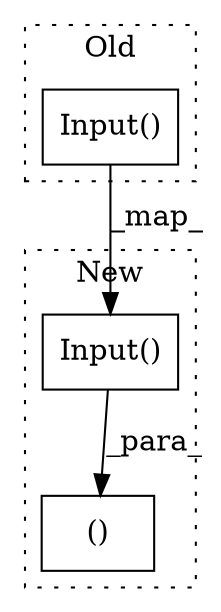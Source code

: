 digraph G {
subgraph cluster0 {
1 [label="Input()" a="75" s="3842" l="66" shape="box"];
label = "Old";
style="dotted";
}
subgraph cluster1 {
2 [label="Input()" a="75" s="3825" l="66" shape="box"];
3 [label="()" a="54" s="3811" l="80" shape="box"];
label = "New";
style="dotted";
}
1 -> 2 [label="_map_"];
2 -> 3 [label="_para_"];
}